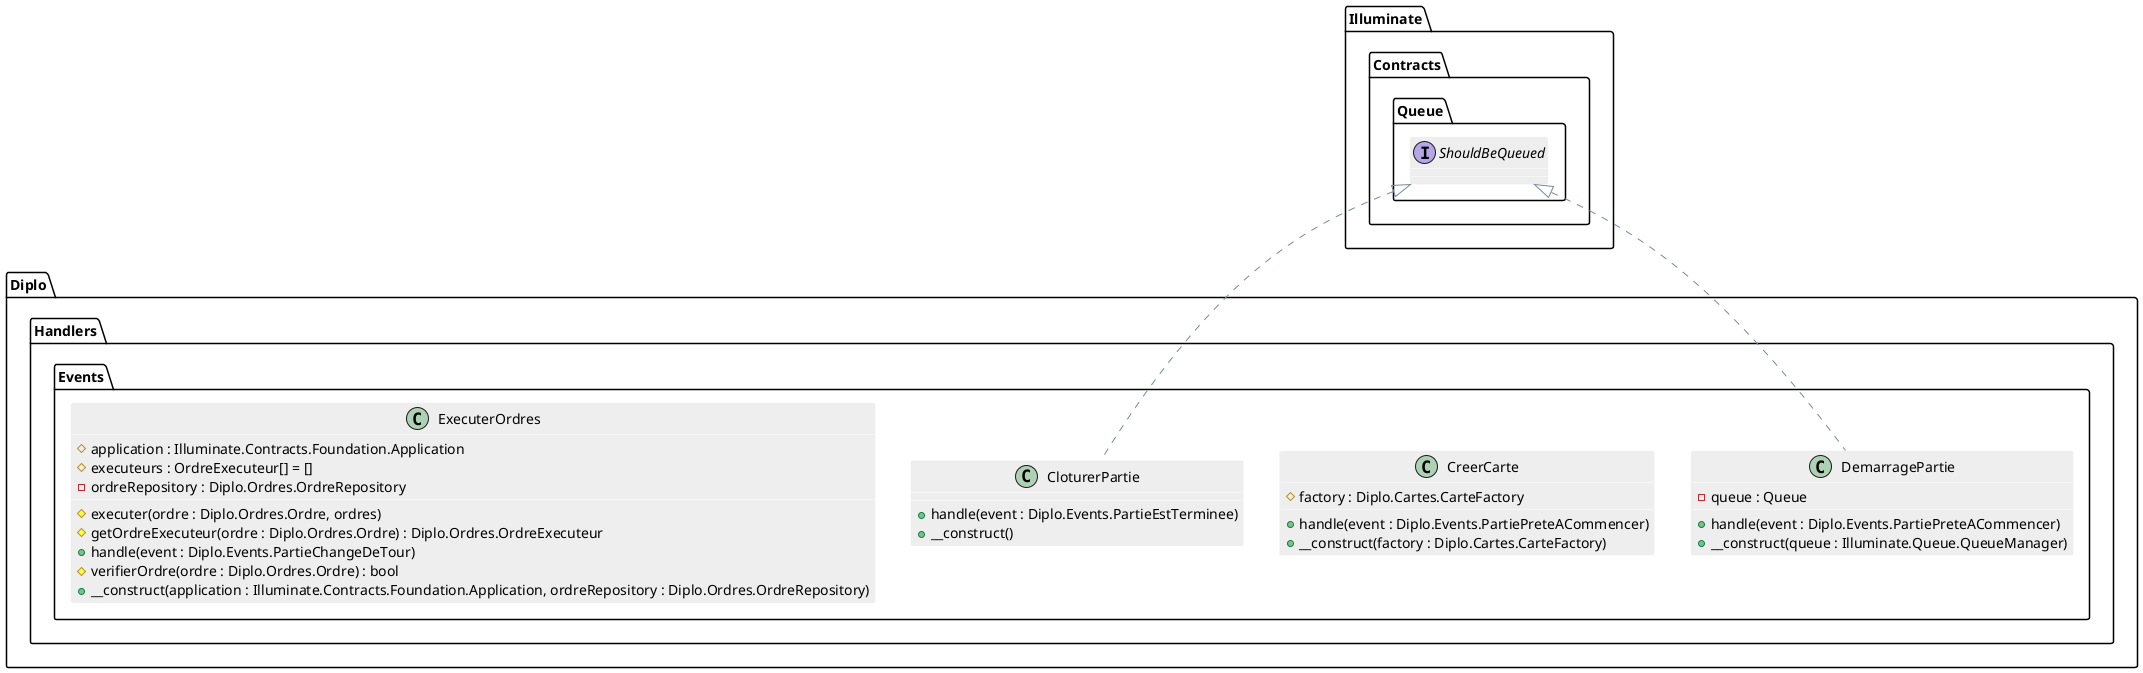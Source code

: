 @startuml

skinparam shadowing false
skinparam stereotypeCBackgroundColor #5B9BD5
' skinparam backgroundColor transparent

skinparam note {
  BackgroundColor #73AE42
  BorderColor #6CA43E
  FontColor white
}

skinparam class {
  BackgroundColor #EEEEEE
  ArrowColor #758A9F
  BorderColor #FFFFFF
}

skinparam sequence {
  ArrowColor #6CA43E

  LifeLineBorderColor #6CA43E
  LifeLineBackgroundColor #73AE42

  ParticipantBorderColor #2E75B5
  ParticipantBackgroundColor #5B9BD5

  ActorBorderColor #2E75B5
  ActorBackgroundColor #5B9BD5

  BoxLineColor #A5A5A5
}

skinparam state {
  BackgroundColor #EEEEEE
  ArrowColor #758A9F
  BorderColor #9E9E9E
}

skinparam usecase {
  BackgroundColor #EEEEEE
  BorderColor #9E9E9E

  ArrowColor #6CA43E
  ActorBorderColor #6CA43E
}

skinparam component {
  BackgroundColor #EEEEEE
  ArrowColor #758A9F
  BorderColor #9E9E9E
}

skinparam node {
  BackgroundColor #FFFFFF
  ArrowColor #758A9F
  BorderColor #9E9E9E
}

skinparam database {
  BackgroundColor #EEEEEE
  ArrowColor #758A9F
  BorderColor #9E9E9E
}
class Diplo.Handlers.Events.DemarragePartie {
    -queue : Queue
    +handle(event : Diplo.Events.PartiePreteACommencer)
    +__construct(queue : Illuminate.Queue.QueueManager)
}
class Diplo.Handlers.Events.DemarragePartie implements Illuminate.Contracts.Queue.ShouldBeQueued
class Diplo.Handlers.Events.CreerCarte {
    #factory : Diplo.Cartes.CarteFactory
    +handle(event : Diplo.Events.PartiePreteACommencer)
    +__construct(factory : Diplo.Cartes.CarteFactory)
}
class Diplo.Handlers.Events.CloturerPartie {
    +handle(event : Diplo.Events.PartieEstTerminee)
    +__construct()
}
class Diplo.Handlers.Events.CloturerPartie implements Illuminate.Contracts.Queue.ShouldBeQueued
class Diplo.Handlers.Events.ExecuterOrdres {
    #application : Illuminate.Contracts.Foundation.Application
    #executeurs : OrdreExecuteur[] = []
    -ordreRepository : Diplo.Ordres.OrdreRepository
    #executer(ordre : Diplo.Ordres.Ordre, ordres)
    #getOrdreExecuteur(ordre : Diplo.Ordres.Ordre) : Diplo.Ordres.OrdreExecuteur
    +handle(event : Diplo.Events.PartieChangeDeTour)
    #verifierOrdre(ordre : Diplo.Ordres.Ordre) : bool
    +__construct(application : Illuminate.Contracts.Foundation.Application, ordreRepository : Diplo.Ordres.OrdreRepository)
}
@enduml
